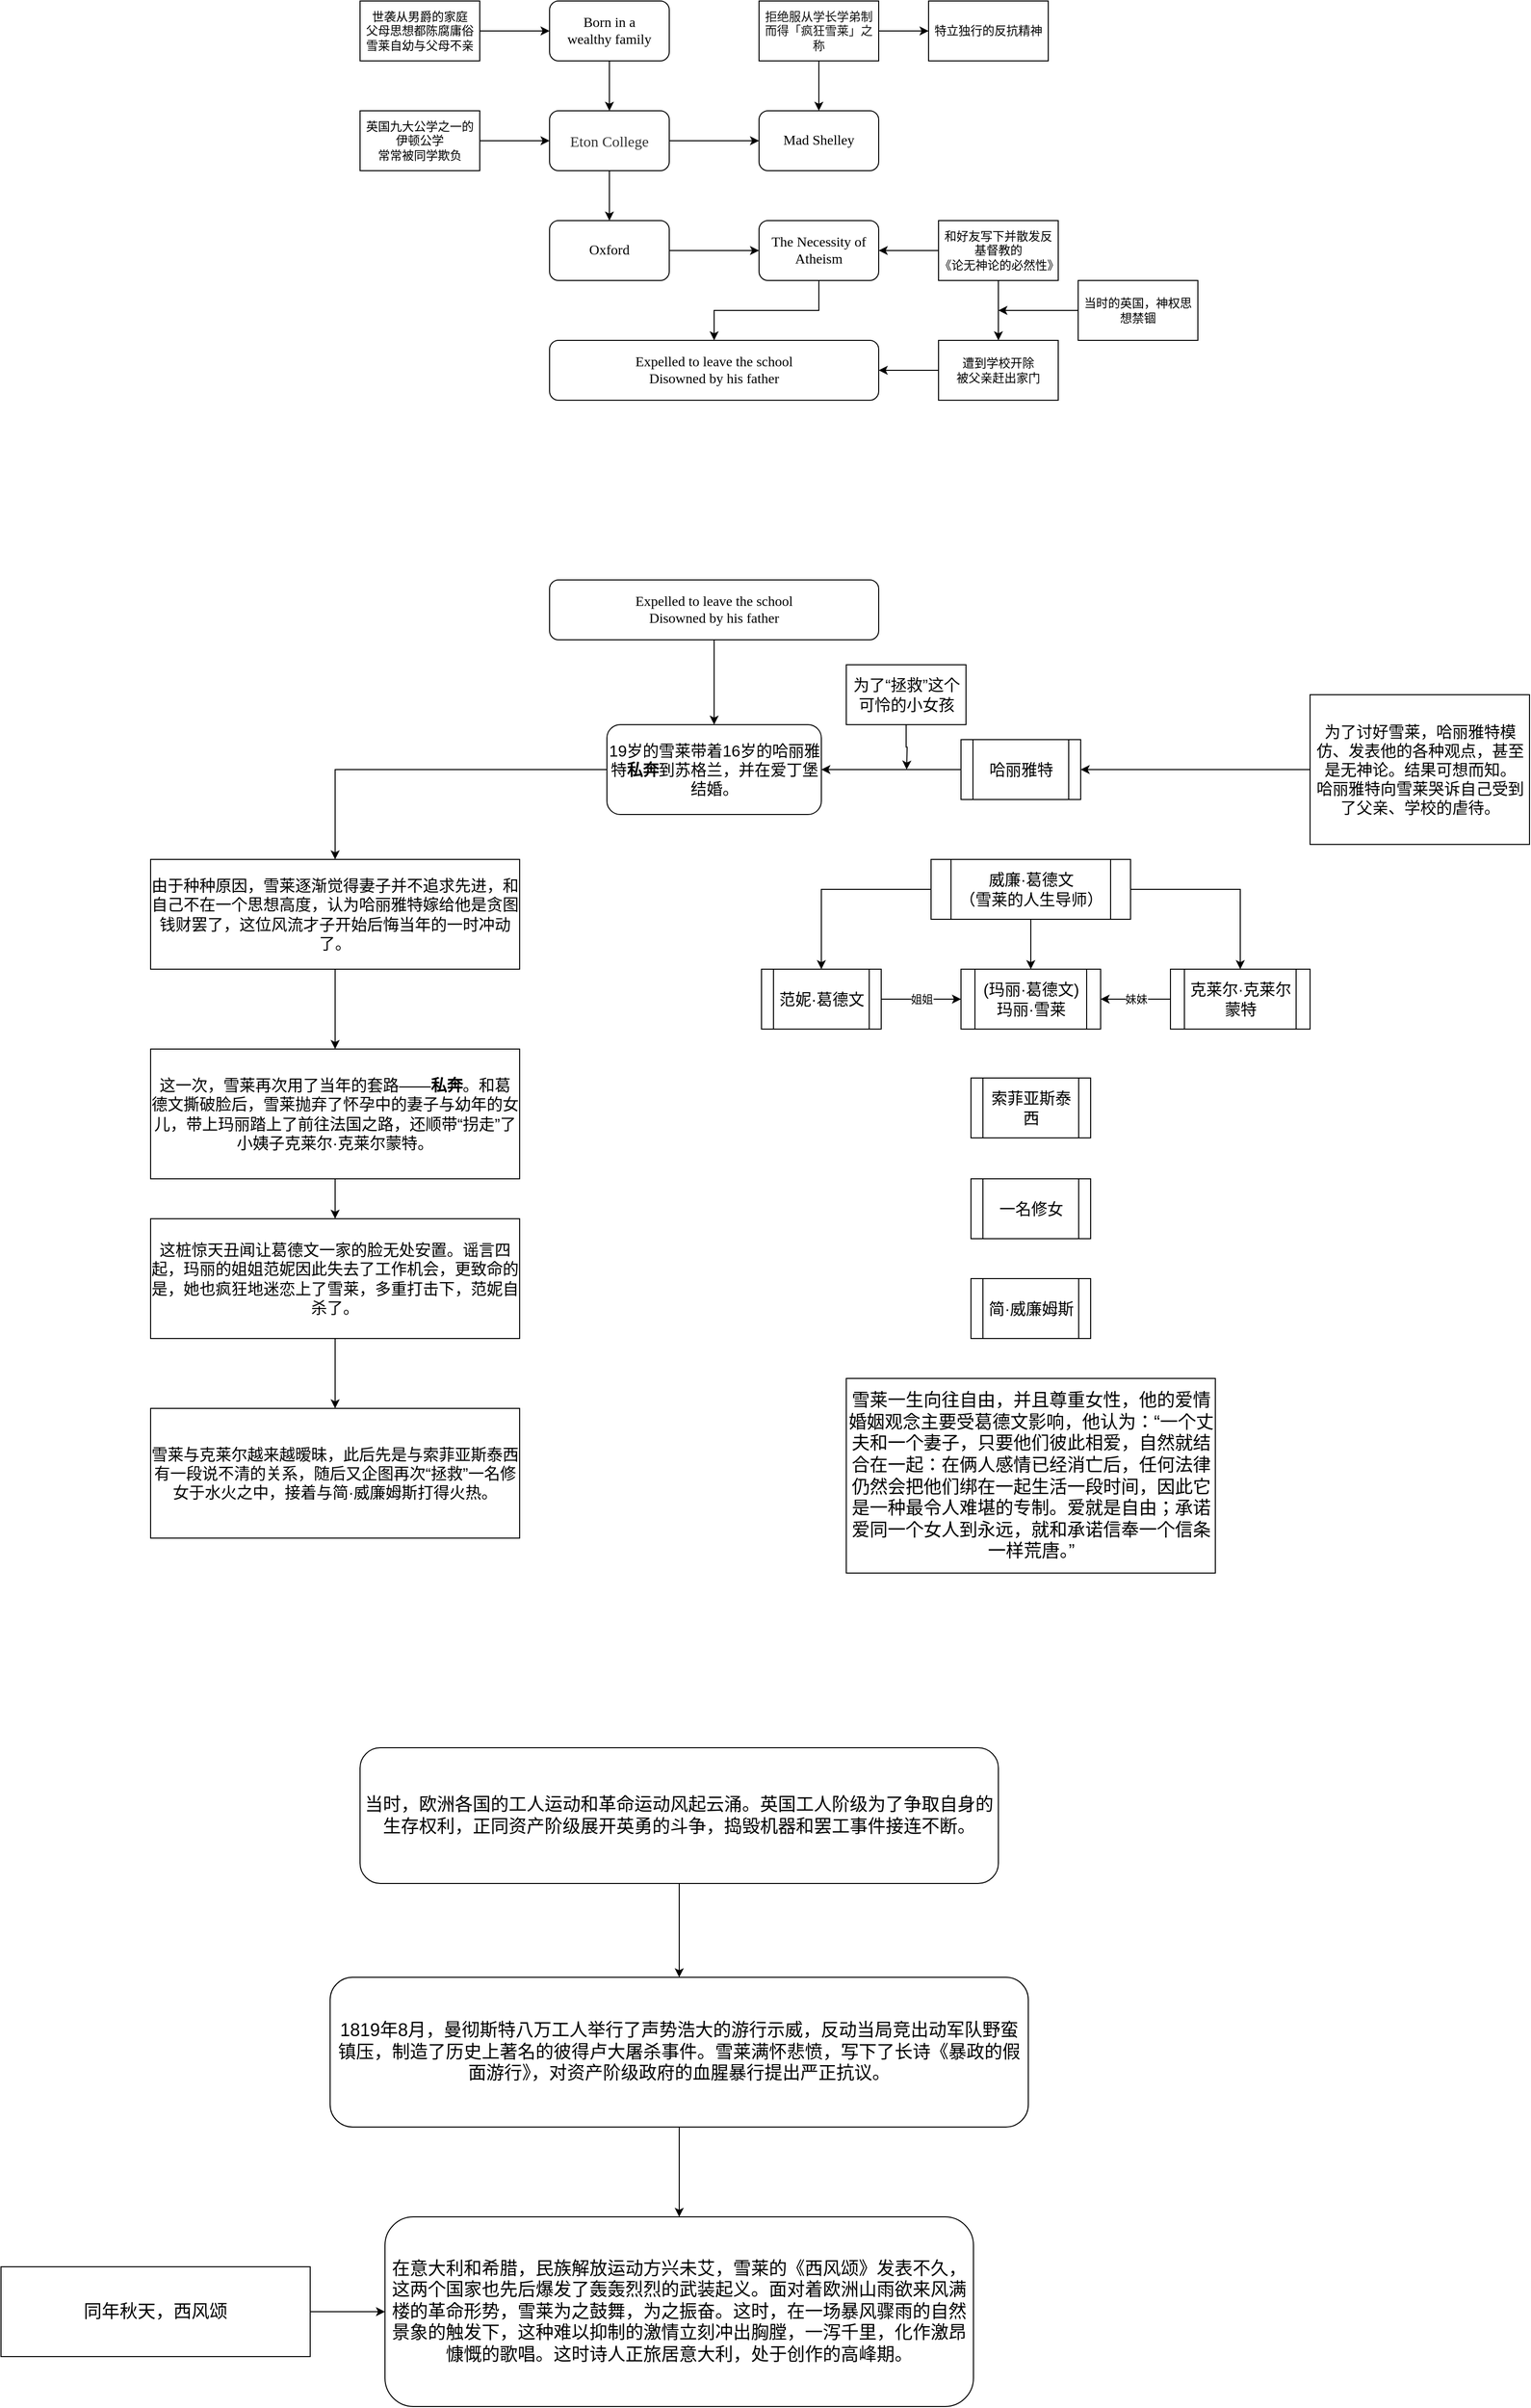 <mxfile version="14.1.2" type="github">
  <diagram id="oBFxLRTFSiwSphZ9xtob" name="Page-1">
    <mxGraphModel dx="3197" dy="1178" grid="1" gridSize="10" guides="1" tooltips="1" connect="1" arrows="1" fold="1" page="1" pageScale="1" pageWidth="827" pageHeight="1169" math="0" shadow="0">
      <root>
        <mxCell id="0" />
        <mxCell id="1" parent="0" />
        <mxCell id="Nt5zldpZcJnzgQMrTcaI-1" value="" style="edgeStyle=orthogonalEdgeStyle;rounded=0;orthogonalLoop=1;jettySize=auto;html=1;" edge="1" parent="1" source="4n1jHQFG5qLO6Pfqfd-5-2" target="4n1jHQFG5qLO6Pfqfd-5-3">
          <mxGeometry relative="1" as="geometry" />
        </mxCell>
        <mxCell id="4n1jHQFG5qLO6Pfqfd-5-2" value="&lt;span style=&quot;font-family: &amp;#34;comic sans ms&amp;#34; ; font-size: 14px&quot;&gt;Born in a&lt;/span&gt;&lt;br style=&quot;font-family: &amp;#34;comic sans ms&amp;#34; ; font-size: 14px&quot;&gt;&lt;span style=&quot;font-family: &amp;#34;comic sans ms&amp;#34; ; font-size: 14px&quot;&gt;wealthy family&lt;/span&gt;" style="rounded=1;whiteSpace=wrap;html=1;" parent="1" vertex="1">
          <mxGeometry x="240" y="130" width="120" height="60" as="geometry" />
        </mxCell>
        <mxCell id="4n1jHQFG5qLO6Pfqfd-5-10" value="" style="edgeStyle=orthogonalEdgeStyle;rounded=0;orthogonalLoop=1;jettySize=auto;html=1;fontFamily=Comic Sans MS;fontSize=14;" parent="1" source="4n1jHQFG5qLO6Pfqfd-5-3" target="4n1jHQFG5qLO6Pfqfd-5-8" edge="1">
          <mxGeometry relative="1" as="geometry" />
        </mxCell>
        <mxCell id="4n1jHQFG5qLO6Pfqfd-5-16" value="" style="edgeStyle=orthogonalEdgeStyle;rounded=0;orthogonalLoop=1;jettySize=auto;html=1;fontFamily=Comic Sans MS;fontSize=14;" parent="1" source="4n1jHQFG5qLO6Pfqfd-5-3" target="4n1jHQFG5qLO6Pfqfd-5-4" edge="1">
          <mxGeometry relative="1" as="geometry" />
        </mxCell>
        <mxCell id="4n1jHQFG5qLO6Pfqfd-5-3" value="&lt;span style=&quot;color: rgb(51 , 51 , 51) ; font-family: &amp;#34;comic sans ms&amp;#34; ; font-size: 15px ; background-color: rgb(255 , 255 , 255)&quot;&gt;Eton College&lt;/span&gt;" style="rounded=1;whiteSpace=wrap;html=1;" parent="1" vertex="1">
          <mxGeometry x="240" y="240" width="120" height="60" as="geometry" />
        </mxCell>
        <mxCell id="4n1jHQFG5qLO6Pfqfd-5-12" value="" style="edgeStyle=orthogonalEdgeStyle;rounded=0;orthogonalLoop=1;jettySize=auto;html=1;fontFamily=Comic Sans MS;fontSize=14;" parent="1" source="4n1jHQFG5qLO6Pfqfd-5-4" target="4n1jHQFG5qLO6Pfqfd-5-11" edge="1">
          <mxGeometry relative="1" as="geometry" />
        </mxCell>
        <mxCell id="4n1jHQFG5qLO6Pfqfd-5-4" value="&lt;span style=&quot;font-family: &amp;#34;comic sans ms&amp;#34; ; font-size: 14px&quot;&gt;Oxford&lt;/span&gt;" style="rounded=1;whiteSpace=wrap;html=1;" parent="1" vertex="1">
          <mxGeometry x="240" y="350" width="120" height="60" as="geometry" />
        </mxCell>
        <mxCell id="4n1jHQFG5qLO6Pfqfd-5-8" value="Mad Shelley" style="rounded=1;whiteSpace=wrap;html=1;fontFamily=Comic Sans MS;fontSize=14;" parent="1" vertex="1">
          <mxGeometry x="450" y="240" width="120" height="60" as="geometry" />
        </mxCell>
        <mxCell id="4n1jHQFG5qLO6Pfqfd-5-19" value="" style="edgeStyle=orthogonalEdgeStyle;rounded=0;orthogonalLoop=1;jettySize=auto;html=1;fontFamily=Comic Sans MS;fontSize=14;" parent="1" source="4n1jHQFG5qLO6Pfqfd-5-11" target="4n1jHQFG5qLO6Pfqfd-5-18" edge="1">
          <mxGeometry relative="1" as="geometry" />
        </mxCell>
        <mxCell id="4n1jHQFG5qLO6Pfqfd-5-11" value="The Necessity of Atheism" style="rounded=1;whiteSpace=wrap;html=1;fontFamily=Comic Sans MS;fontSize=14;" parent="1" vertex="1">
          <mxGeometry x="450" y="350" width="120" height="60" as="geometry" />
        </mxCell>
        <mxCell id="4n1jHQFG5qLO6Pfqfd-5-18" value="Expelled to leave the school&lt;br&gt;Disowned by his father" style="rounded=1;whiteSpace=wrap;html=1;fontFamily=Comic Sans MS;fontSize=14;" parent="1" vertex="1">
          <mxGeometry x="240" y="470" width="330" height="60" as="geometry" />
        </mxCell>
        <mxCell id="Nt5zldpZcJnzgQMrTcaI-4" value="" style="edgeStyle=orthogonalEdgeStyle;rounded=0;orthogonalLoop=1;jettySize=auto;html=1;" edge="1" parent="1" source="Nt5zldpZcJnzgQMrTcaI-2" target="4n1jHQFG5qLO6Pfqfd-5-2">
          <mxGeometry relative="1" as="geometry" />
        </mxCell>
        <mxCell id="Nt5zldpZcJnzgQMrTcaI-2" value="世袭从男爵的家庭&lt;br&gt;父母思想都陈腐庸俗&lt;br&gt;雪莱自幼与父母不亲" style="rounded=0;whiteSpace=wrap;html=1;" vertex="1" parent="1">
          <mxGeometry x="50" y="130" width="120" height="60" as="geometry" />
        </mxCell>
        <mxCell id="Nt5zldpZcJnzgQMrTcaI-7" value="" style="edgeStyle=orthogonalEdgeStyle;rounded=0;orthogonalLoop=1;jettySize=auto;html=1;" edge="1" parent="1" source="Nt5zldpZcJnzgQMrTcaI-6" target="4n1jHQFG5qLO6Pfqfd-5-3">
          <mxGeometry relative="1" as="geometry" />
        </mxCell>
        <mxCell id="Nt5zldpZcJnzgQMrTcaI-6" value="英国九大公学之一的&lt;br&gt;伊顿公学&lt;br&gt;常常被同学欺负" style="rounded=0;whiteSpace=wrap;html=1;" vertex="1" parent="1">
          <mxGeometry x="50" y="240" width="120" height="60" as="geometry" />
        </mxCell>
        <mxCell id="Nt5zldpZcJnzgQMrTcaI-9" value="" style="edgeStyle=orthogonalEdgeStyle;rounded=0;orthogonalLoop=1;jettySize=auto;html=1;" edge="1" parent="1" source="Nt5zldpZcJnzgQMrTcaI-8" target="4n1jHQFG5qLO6Pfqfd-5-8">
          <mxGeometry relative="1" as="geometry" />
        </mxCell>
        <mxCell id="Nt5zldpZcJnzgQMrTcaI-11" value="" style="edgeStyle=orthogonalEdgeStyle;rounded=0;orthogonalLoop=1;jettySize=auto;html=1;" edge="1" parent="1" source="Nt5zldpZcJnzgQMrTcaI-8" target="Nt5zldpZcJnzgQMrTcaI-10">
          <mxGeometry relative="1" as="geometry" />
        </mxCell>
        <mxCell id="Nt5zldpZcJnzgQMrTcaI-8" value="&lt;span style=&quot;color: rgb(18 , 18 , 18) ; font-family: , &amp;#34;blinkmacsystemfont&amp;#34; , &amp;#34;helvetica neue&amp;#34; , &amp;#34;pingfang sc&amp;#34; , &amp;#34;microsoft yahei&amp;#34; , &amp;#34;source han sans sc&amp;#34; , &amp;#34;noto sans cjk sc&amp;#34; , &amp;#34;wenquanyi micro hei&amp;#34; , sans-serif ; background-color: rgb(255 , 255 , 255)&quot;&gt;&lt;font style=&quot;font-size: 12px&quot;&gt;拒绝服从学长学弟制 而得「疯狂雪莱」之称&lt;/font&gt;&lt;/span&gt;" style="rounded=0;whiteSpace=wrap;html=1;" vertex="1" parent="1">
          <mxGeometry x="450" y="130" width="120" height="60" as="geometry" />
        </mxCell>
        <mxCell id="Nt5zldpZcJnzgQMrTcaI-10" value="特立独行的反抗精神" style="rounded=0;whiteSpace=wrap;html=1;" vertex="1" parent="1">
          <mxGeometry x="620" y="130" width="120" height="60" as="geometry" />
        </mxCell>
        <mxCell id="Nt5zldpZcJnzgQMrTcaI-13" value="" style="edgeStyle=orthogonalEdgeStyle;rounded=0;orthogonalLoop=1;jettySize=auto;html=1;" edge="1" parent="1" source="Nt5zldpZcJnzgQMrTcaI-12" target="4n1jHQFG5qLO6Pfqfd-5-11">
          <mxGeometry relative="1" as="geometry" />
        </mxCell>
        <mxCell id="Nt5zldpZcJnzgQMrTcaI-17" value="" style="edgeStyle=orthogonalEdgeStyle;rounded=0;orthogonalLoop=1;jettySize=auto;html=1;" edge="1" parent="1" source="Nt5zldpZcJnzgQMrTcaI-12" target="Nt5zldpZcJnzgQMrTcaI-14">
          <mxGeometry relative="1" as="geometry" />
        </mxCell>
        <mxCell id="Nt5zldpZcJnzgQMrTcaI-12" value="和好友写下并散发反基督教的&lt;br&gt;《论无神论的必然性》" style="rounded=0;whiteSpace=wrap;html=1;" vertex="1" parent="1">
          <mxGeometry x="630" y="350" width="120" height="60" as="geometry" />
        </mxCell>
        <mxCell id="Nt5zldpZcJnzgQMrTcaI-15" value="" style="edgeStyle=orthogonalEdgeStyle;rounded=0;orthogonalLoop=1;jettySize=auto;html=1;" edge="1" parent="1" source="Nt5zldpZcJnzgQMrTcaI-14" target="4n1jHQFG5qLO6Pfqfd-5-18">
          <mxGeometry relative="1" as="geometry" />
        </mxCell>
        <mxCell id="Nt5zldpZcJnzgQMrTcaI-14" value="遭到学校开除&lt;br&gt;被父亲赶出家门" style="rounded=0;whiteSpace=wrap;html=1;" vertex="1" parent="1">
          <mxGeometry x="630" y="470" width="120" height="60" as="geometry" />
        </mxCell>
        <mxCell id="Nt5zldpZcJnzgQMrTcaI-20" style="edgeStyle=orthogonalEdgeStyle;rounded=0;orthogonalLoop=1;jettySize=auto;html=1;exitX=0;exitY=0.5;exitDx=0;exitDy=0;" edge="1" parent="1" source="Nt5zldpZcJnzgQMrTcaI-16">
          <mxGeometry relative="1" as="geometry">
            <mxPoint x="690" y="440" as="targetPoint" />
          </mxGeometry>
        </mxCell>
        <mxCell id="Nt5zldpZcJnzgQMrTcaI-16" value="当时的英国，神权思想禁锢" style="rounded=0;whiteSpace=wrap;html=1;" vertex="1" parent="1">
          <mxGeometry x="770" y="410" width="120" height="60" as="geometry" />
        </mxCell>
        <mxCell id="Nt5zldpZcJnzgQMrTcaI-52" value="" style="edgeStyle=orthogonalEdgeStyle;rounded=0;orthogonalLoop=1;jettySize=auto;html=1;fontSize=18;" edge="1" parent="1" source="Nt5zldpZcJnzgQMrTcaI-24" target="Nt5zldpZcJnzgQMrTcaI-28">
          <mxGeometry relative="1" as="geometry" />
        </mxCell>
        <mxCell id="Nt5zldpZcJnzgQMrTcaI-24" value="&lt;span style=&quot;font-family: &amp;#34;roboto&amp;#34; , , &amp;#34;helvetica neue&amp;#34; , &amp;#34;helvetica&amp;#34; , &amp;#34;arial&amp;#34; , sans-serif ; font-size: 16px&quot;&gt;哈丽雅特&lt;/span&gt;" style="shape=process;whiteSpace=wrap;html=1;backgroundOutline=1;" vertex="1" parent="1">
          <mxGeometry x="652.5" y="870" width="120" height="60" as="geometry" />
        </mxCell>
        <mxCell id="Nt5zldpZcJnzgQMrTcaI-30" value="" style="edgeStyle=orthogonalEdgeStyle;rounded=0;orthogonalLoop=1;jettySize=auto;html=1;" edge="1" parent="1" source="Nt5zldpZcJnzgQMrTcaI-25" target="Nt5zldpZcJnzgQMrTcaI-28">
          <mxGeometry relative="1" as="geometry" />
        </mxCell>
        <mxCell id="Nt5zldpZcJnzgQMrTcaI-25" value="Expelled to leave the school&lt;br&gt;Disowned by his father" style="rounded=1;whiteSpace=wrap;html=1;fontFamily=Comic Sans MS;fontSize=14;" vertex="1" parent="1">
          <mxGeometry x="240" y="710" width="330" height="60" as="geometry" />
        </mxCell>
        <mxCell id="Nt5zldpZcJnzgQMrTcaI-51" value="" style="edgeStyle=orthogonalEdgeStyle;rounded=0;orthogonalLoop=1;jettySize=auto;html=1;fontSize=18;" edge="1" parent="1" source="Nt5zldpZcJnzgQMrTcaI-26" target="Nt5zldpZcJnzgQMrTcaI-24">
          <mxGeometry relative="1" as="geometry" />
        </mxCell>
        <mxCell id="Nt5zldpZcJnzgQMrTcaI-26" value="&lt;span style=&quot;font-family: &amp;#34;roboto&amp;#34; , , &amp;#34;helvetica neue&amp;#34; , &amp;#34;helvetica&amp;#34; , &amp;#34;arial&amp;#34; , sans-serif ; font-size: 16px&quot;&gt;为了讨好雪莱，哈丽雅特模仿、发表他的各种观点，甚至是无神论。结果可想而知。&lt;br&gt;哈丽雅特向雪莱哭诉自己受到了父亲、学校的虐待。&lt;/span&gt;" style="rounded=0;whiteSpace=wrap;html=1;" vertex="1" parent="1">
          <mxGeometry x="1002.5" y="825" width="220" height="150" as="geometry" />
        </mxCell>
        <mxCell id="Nt5zldpZcJnzgQMrTcaI-54" value="" style="edgeStyle=orthogonalEdgeStyle;rounded=0;orthogonalLoop=1;jettySize=auto;html=1;fontSize=18;" edge="1" parent="1" source="Nt5zldpZcJnzgQMrTcaI-28" target="Nt5zldpZcJnzgQMrTcaI-33">
          <mxGeometry relative="1" as="geometry" />
        </mxCell>
        <mxCell id="Nt5zldpZcJnzgQMrTcaI-28" value="&lt;span style=&quot;font-family: &amp;#34;roboto&amp;#34; , , &amp;#34;helvetica neue&amp;#34; , &amp;#34;helvetica&amp;#34; , &amp;#34;arial&amp;#34; , sans-serif ; font-size: 16px&quot;&gt;19岁的雪莱带着16岁的哈丽雅特&lt;b&gt;私奔&lt;/b&gt;到苏格兰，并在爱丁堡结婚。&lt;/span&gt;" style="rounded=1;whiteSpace=wrap;html=1;" vertex="1" parent="1">
          <mxGeometry x="297.5" y="855" width="215" height="90" as="geometry" />
        </mxCell>
        <mxCell id="Nt5zldpZcJnzgQMrTcaI-53" style="edgeStyle=orthogonalEdgeStyle;rounded=0;orthogonalLoop=1;jettySize=auto;html=1;exitX=0.5;exitY=1;exitDx=0;exitDy=0;fontSize=18;" edge="1" parent="1" source="Nt5zldpZcJnzgQMrTcaI-29">
          <mxGeometry relative="1" as="geometry">
            <mxPoint x="598" y="900" as="targetPoint" />
          </mxGeometry>
        </mxCell>
        <mxCell id="Nt5zldpZcJnzgQMrTcaI-29" value="&lt;span style=&quot;font-family: &amp;#34;roboto&amp;#34; , , &amp;#34;helvetica neue&amp;#34; , &amp;#34;helvetica&amp;#34; , &amp;#34;arial&amp;#34; , sans-serif ; font-size: 16px&quot;&gt;为了“拯救”这个可怜的小女孩&lt;/span&gt;" style="rounded=0;whiteSpace=wrap;html=1;" vertex="1" parent="1">
          <mxGeometry x="537.5" y="795" width="120" height="60" as="geometry" />
        </mxCell>
        <mxCell id="Nt5zldpZcJnzgQMrTcaI-32" value="&lt;font style=&quot;font-size: 16px&quot;&gt;(&lt;span style=&quot;font-family: &amp;#34;roboto&amp;#34; , , &amp;#34;helvetica neue&amp;#34; , &amp;#34;helvetica&amp;#34; , &amp;#34;arial&amp;#34; , sans-serif&quot;&gt;玛丽·葛德文&lt;/span&gt;)&lt;br&gt;玛丽·雪莱&lt;/font&gt;" style="shape=process;whiteSpace=wrap;html=1;backgroundOutline=1;" vertex="1" parent="1">
          <mxGeometry x="652.5" y="1100" width="140" height="60" as="geometry" />
        </mxCell>
        <mxCell id="Nt5zldpZcJnzgQMrTcaI-55" value="" style="edgeStyle=orthogonalEdgeStyle;rounded=0;orthogonalLoop=1;jettySize=auto;html=1;fontSize=18;" edge="1" parent="1" source="Nt5zldpZcJnzgQMrTcaI-33" target="Nt5zldpZcJnzgQMrTcaI-43">
          <mxGeometry relative="1" as="geometry" />
        </mxCell>
        <mxCell id="Nt5zldpZcJnzgQMrTcaI-33" value="&lt;span style=&quot;font-family: &amp;#34;roboto&amp;#34; , , &amp;#34;helvetica neue&amp;#34; , &amp;#34;helvetica&amp;#34; , &amp;#34;arial&amp;#34; , sans-serif ; font-size: 16px&quot;&gt;由于种种原因，雪莱逐渐觉得妻子并不追求先进，和自己不在一个思想高度，认为哈丽雅特嫁给他是贪图钱财罢了，这位风流才子开始后悔当年的一时冲动了。&lt;/span&gt;" style="rounded=0;whiteSpace=wrap;html=1;" vertex="1" parent="1">
          <mxGeometry x="-160" y="990" width="370" height="110" as="geometry" />
        </mxCell>
        <mxCell id="Nt5zldpZcJnzgQMrTcaI-38" value="妹妹" style="edgeStyle=orthogonalEdgeStyle;rounded=0;orthogonalLoop=1;jettySize=auto;html=1;" edge="1" parent="1" source="Nt5zldpZcJnzgQMrTcaI-34" target="Nt5zldpZcJnzgQMrTcaI-32">
          <mxGeometry relative="1" as="geometry" />
        </mxCell>
        <mxCell id="Nt5zldpZcJnzgQMrTcaI-34" value="&lt;span style=&quot;font-family: &amp;#34;roboto&amp;#34; , , &amp;#34;helvetica neue&amp;#34; , &amp;#34;helvetica&amp;#34; , &amp;#34;arial&amp;#34; , sans-serif ; font-size: 16px&quot;&gt;克莱尔·克莱尔蒙特&lt;/span&gt;" style="shape=process;whiteSpace=wrap;html=1;backgroundOutline=1;" vertex="1" parent="1">
          <mxGeometry x="862.5" y="1100" width="140" height="60" as="geometry" />
        </mxCell>
        <mxCell id="Nt5zldpZcJnzgQMrTcaI-36" value="" style="edgeStyle=orthogonalEdgeStyle;rounded=0;orthogonalLoop=1;jettySize=auto;html=1;" edge="1" parent="1" source="Nt5zldpZcJnzgQMrTcaI-35" target="Nt5zldpZcJnzgQMrTcaI-34">
          <mxGeometry relative="1" as="geometry" />
        </mxCell>
        <mxCell id="Nt5zldpZcJnzgQMrTcaI-37" value="" style="edgeStyle=orthogonalEdgeStyle;rounded=0;orthogonalLoop=1;jettySize=auto;html=1;" edge="1" parent="1" source="Nt5zldpZcJnzgQMrTcaI-35" target="Nt5zldpZcJnzgQMrTcaI-32">
          <mxGeometry relative="1" as="geometry" />
        </mxCell>
        <mxCell id="Nt5zldpZcJnzgQMrTcaI-42" value="" style="edgeStyle=orthogonalEdgeStyle;rounded=0;orthogonalLoop=1;jettySize=auto;html=1;" edge="1" parent="1" source="Nt5zldpZcJnzgQMrTcaI-35" target="Nt5zldpZcJnzgQMrTcaI-39">
          <mxGeometry relative="1" as="geometry" />
        </mxCell>
        <mxCell id="Nt5zldpZcJnzgQMrTcaI-35" value="&lt;span style=&quot;font-family: &amp;#34;roboto&amp;#34; , , &amp;#34;helvetica neue&amp;#34; , &amp;#34;helvetica&amp;#34; , &amp;#34;arial&amp;#34; , sans-serif ; font-size: 16px&quot;&gt;威廉·葛德文&lt;br&gt;（雪莱的人生导师）&lt;br&gt;&lt;/span&gt;" style="shape=process;whiteSpace=wrap;html=1;backgroundOutline=1;" vertex="1" parent="1">
          <mxGeometry x="622.5" y="990" width="200" height="60" as="geometry" />
        </mxCell>
        <mxCell id="Nt5zldpZcJnzgQMrTcaI-40" value="姐姐" style="edgeStyle=orthogonalEdgeStyle;rounded=0;orthogonalLoop=1;jettySize=auto;html=1;" edge="1" parent="1" source="Nt5zldpZcJnzgQMrTcaI-39" target="Nt5zldpZcJnzgQMrTcaI-32">
          <mxGeometry relative="1" as="geometry" />
        </mxCell>
        <mxCell id="Nt5zldpZcJnzgQMrTcaI-39" value="&lt;font style=&quot;font-size: 16px&quot;&gt;范妮·葛德文&lt;/font&gt;" style="shape=process;whiteSpace=wrap;html=1;backgroundOutline=1;" vertex="1" parent="1">
          <mxGeometry x="452.5" y="1100" width="120" height="60" as="geometry" />
        </mxCell>
        <mxCell id="Nt5zldpZcJnzgQMrTcaI-45" value="" style="edgeStyle=orthogonalEdgeStyle;rounded=0;orthogonalLoop=1;jettySize=auto;html=1;" edge="1" parent="1" source="Nt5zldpZcJnzgQMrTcaI-43" target="Nt5zldpZcJnzgQMrTcaI-44">
          <mxGeometry relative="1" as="geometry" />
        </mxCell>
        <mxCell id="Nt5zldpZcJnzgQMrTcaI-43" value="&lt;span style=&quot;font-family: &amp;#34;roboto&amp;#34; , , &amp;#34;helvetica neue&amp;#34; , &amp;#34;helvetica&amp;#34; , &amp;#34;arial&amp;#34; , sans-serif ; font-size: 16px&quot;&gt;这一次，雪莱再次用了当年的套路——&lt;b&gt;私奔&lt;/b&gt;。和葛德文撕破脸后，雪莱抛弃了怀孕中的妻子与幼年的女儿，带上玛丽踏上了前往法国之路，还顺带“拐走”了小姨子克莱尔·克莱尔蒙特。&lt;/span&gt;" style="rounded=0;whiteSpace=wrap;html=1;" vertex="1" parent="1">
          <mxGeometry x="-160" y="1180" width="370" height="130" as="geometry" />
        </mxCell>
        <mxCell id="Nt5zldpZcJnzgQMrTcaI-56" value="" style="edgeStyle=orthogonalEdgeStyle;rounded=0;orthogonalLoop=1;jettySize=auto;html=1;fontSize=18;" edge="1" parent="1" source="Nt5zldpZcJnzgQMrTcaI-44" target="Nt5zldpZcJnzgQMrTcaI-49">
          <mxGeometry relative="1" as="geometry" />
        </mxCell>
        <mxCell id="Nt5zldpZcJnzgQMrTcaI-44" value="&lt;span style=&quot;font-family: &amp;#34;roboto&amp;#34; , , &amp;#34;helvetica neue&amp;#34; , &amp;#34;helvetica&amp;#34; , &amp;#34;arial&amp;#34; , sans-serif ; font-size: 16px&quot;&gt;这桩惊天丑闻让葛德文一家的脸无处安置。谣言四起，玛丽的姐姐范妮因此失去了工作机会，更致命的是，她也疯狂地迷恋上了雪莱，多重打击下，范妮自杀了。&lt;/span&gt;" style="rounded=0;whiteSpace=wrap;html=1;" vertex="1" parent="1">
          <mxGeometry x="-160" y="1350" width="370" height="120" as="geometry" />
        </mxCell>
        <mxCell id="Nt5zldpZcJnzgQMrTcaI-46" value="&lt;span style=&quot;font-family: &amp;#34;roboto&amp;#34; , , &amp;#34;helvetica neue&amp;#34; , &amp;#34;helvetica&amp;#34; , &amp;#34;arial&amp;#34; , sans-serif ; font-size: 16px&quot;&gt;索菲亚斯泰西&lt;/span&gt;" style="shape=process;whiteSpace=wrap;html=1;backgroundOutline=1;" vertex="1" parent="1">
          <mxGeometry x="662.5" y="1209" width="120" height="60" as="geometry" />
        </mxCell>
        <mxCell id="Nt5zldpZcJnzgQMrTcaI-47" value="&lt;span style=&quot;font-family: &amp;#34;roboto&amp;#34; , , &amp;#34;helvetica neue&amp;#34; , &amp;#34;helvetica&amp;#34; , &amp;#34;arial&amp;#34; , sans-serif ; font-size: 16px&quot;&gt;一名修女&lt;/span&gt;" style="shape=process;whiteSpace=wrap;html=1;backgroundOutline=1;" vertex="1" parent="1">
          <mxGeometry x="662.5" y="1310" width="120" height="60" as="geometry" />
        </mxCell>
        <mxCell id="Nt5zldpZcJnzgQMrTcaI-48" value="&lt;span style=&quot;font-family: &amp;#34;roboto&amp;#34; , , &amp;#34;helvetica neue&amp;#34; , &amp;#34;helvetica&amp;#34; , &amp;#34;arial&amp;#34; , sans-serif ; font-size: 16px&quot;&gt;简·威廉姆斯&lt;/span&gt;" style="shape=process;whiteSpace=wrap;html=1;backgroundOutline=1;" vertex="1" parent="1">
          <mxGeometry x="662.5" y="1410" width="120" height="60" as="geometry" />
        </mxCell>
        <mxCell id="Nt5zldpZcJnzgQMrTcaI-49" value="&lt;span style=&quot;font-family: &amp;#34;roboto&amp;#34; , , &amp;#34;helvetica neue&amp;#34; , &amp;#34;helvetica&amp;#34; , &amp;#34;arial&amp;#34; , sans-serif ; font-size: 16px&quot;&gt;雪莱与克莱尔越来越暧昧，此后先是与索菲亚斯泰西有一段说不清的关系，随后又企图再次“拯救”一名修女于水火之中，接着与简·威廉姆斯打得火热。&lt;/span&gt;" style="rounded=0;whiteSpace=wrap;html=1;" vertex="1" parent="1">
          <mxGeometry x="-160" y="1540" width="370" height="130" as="geometry" />
        </mxCell>
        <mxCell id="Nt5zldpZcJnzgQMrTcaI-50" value="&#xa;&#xa;&lt;span style=&quot;color: rgb(0, 0, 0); font-size: 18px; font-style: normal; font-weight: 400; letter-spacing: normal; text-indent: 0px; text-transform: none; word-spacing: 0px; display: inline; float: none;&quot;&gt;雪莱一生向往自由，并且尊重女性，他的爱情婚姻观念主要受葛德文影响，他认为：“一个丈夫和一个妻子，只要他们彼此相爱，自然就结合在一起：在俩人感情已经消亡后，任何法律仍然会把他们绑在一起生活一段时间，因此它是一种最令人难堪的专制。爱就是自由；承诺爱同一个女人到永远，就和承诺信奉一个信条一样荒唐。”&lt;/span&gt;&#xa;&#xa;" style="rounded=0;whiteSpace=wrap;html=1;fontSize=18;" vertex="1" parent="1">
          <mxGeometry x="537.5" y="1510" width="370" height="195" as="geometry" />
        </mxCell>
        <mxCell id="Nt5zldpZcJnzgQMrTcaI-63" value="" style="edgeStyle=orthogonalEdgeStyle;rounded=0;orthogonalLoop=1;jettySize=auto;html=1;fontSize=18;" edge="1" parent="1" source="Nt5zldpZcJnzgQMrTcaI-58" target="Nt5zldpZcJnzgQMrTcaI-62">
          <mxGeometry relative="1" as="geometry" />
        </mxCell>
        <mxCell id="Nt5zldpZcJnzgQMrTcaI-58" value="1819年8月，曼彻斯特八万工人举行了声势浩大的游行示威，反动当局竞出动军队野蛮镇压，制造了历史上著名的彼得卢大屠杀事件。雪莱满怀悲愤，写下了长诗《暴政的假面游行》，对资产阶级政府的血腥暴行提出严正抗议。" style="rounded=1;whiteSpace=wrap;html=1;fontSize=18;" vertex="1" parent="1">
          <mxGeometry x="20" y="2110" width="700" height="150" as="geometry" />
        </mxCell>
        <mxCell id="Nt5zldpZcJnzgQMrTcaI-60" value="" style="edgeStyle=orthogonalEdgeStyle;rounded=0;orthogonalLoop=1;jettySize=auto;html=1;fontSize=18;" edge="1" parent="1" source="Nt5zldpZcJnzgQMrTcaI-59" target="Nt5zldpZcJnzgQMrTcaI-58">
          <mxGeometry relative="1" as="geometry" />
        </mxCell>
        <mxCell id="Nt5zldpZcJnzgQMrTcaI-59" value="当时，欧洲各国的工人运动和革命运动风起云涌。英国工人阶级为了争取自身的生存权利，正同资产阶级展开英勇的斗争，捣毁机器和罢工事件接连不断。" style="rounded=1;whiteSpace=wrap;html=1;fontSize=18;" vertex="1" parent="1">
          <mxGeometry x="50" y="1880" width="640" height="136" as="geometry" />
        </mxCell>
        <mxCell id="Nt5zldpZcJnzgQMrTcaI-64" value="" style="edgeStyle=orthogonalEdgeStyle;rounded=0;orthogonalLoop=1;jettySize=auto;html=1;fontSize=18;" edge="1" parent="1" source="Nt5zldpZcJnzgQMrTcaI-61" target="Nt5zldpZcJnzgQMrTcaI-62">
          <mxGeometry relative="1" as="geometry" />
        </mxCell>
        <mxCell id="Nt5zldpZcJnzgQMrTcaI-61" value="同年秋天，西风颂" style="rounded=0;whiteSpace=wrap;html=1;fontSize=18;" vertex="1" parent="1">
          <mxGeometry x="-310" y="2400" width="310" height="90" as="geometry" />
        </mxCell>
        <mxCell id="Nt5zldpZcJnzgQMrTcaI-62" value="在意大利和希腊，民族解放运动方兴未艾，雪莱的《西风颂》发表不久，这两个国家也先后爆发了轰轰烈烈的武装起义。面对着欧洲山雨欲来风满楼的革命形势，雪莱为之鼓舞，为之振奋。这时，在一场暴风骤雨的自然景象的触发下，这种难以抑制的激情立刻冲出胸膛，一泻千里，化作激昂慷慨的歌唱。这时诗人正旅居意大利，处于创作的高峰期。" style="rounded=1;whiteSpace=wrap;html=1;fontSize=18;" vertex="1" parent="1">
          <mxGeometry x="75" y="2350" width="590" height="190" as="geometry" />
        </mxCell>
      </root>
    </mxGraphModel>
  </diagram>
</mxfile>
